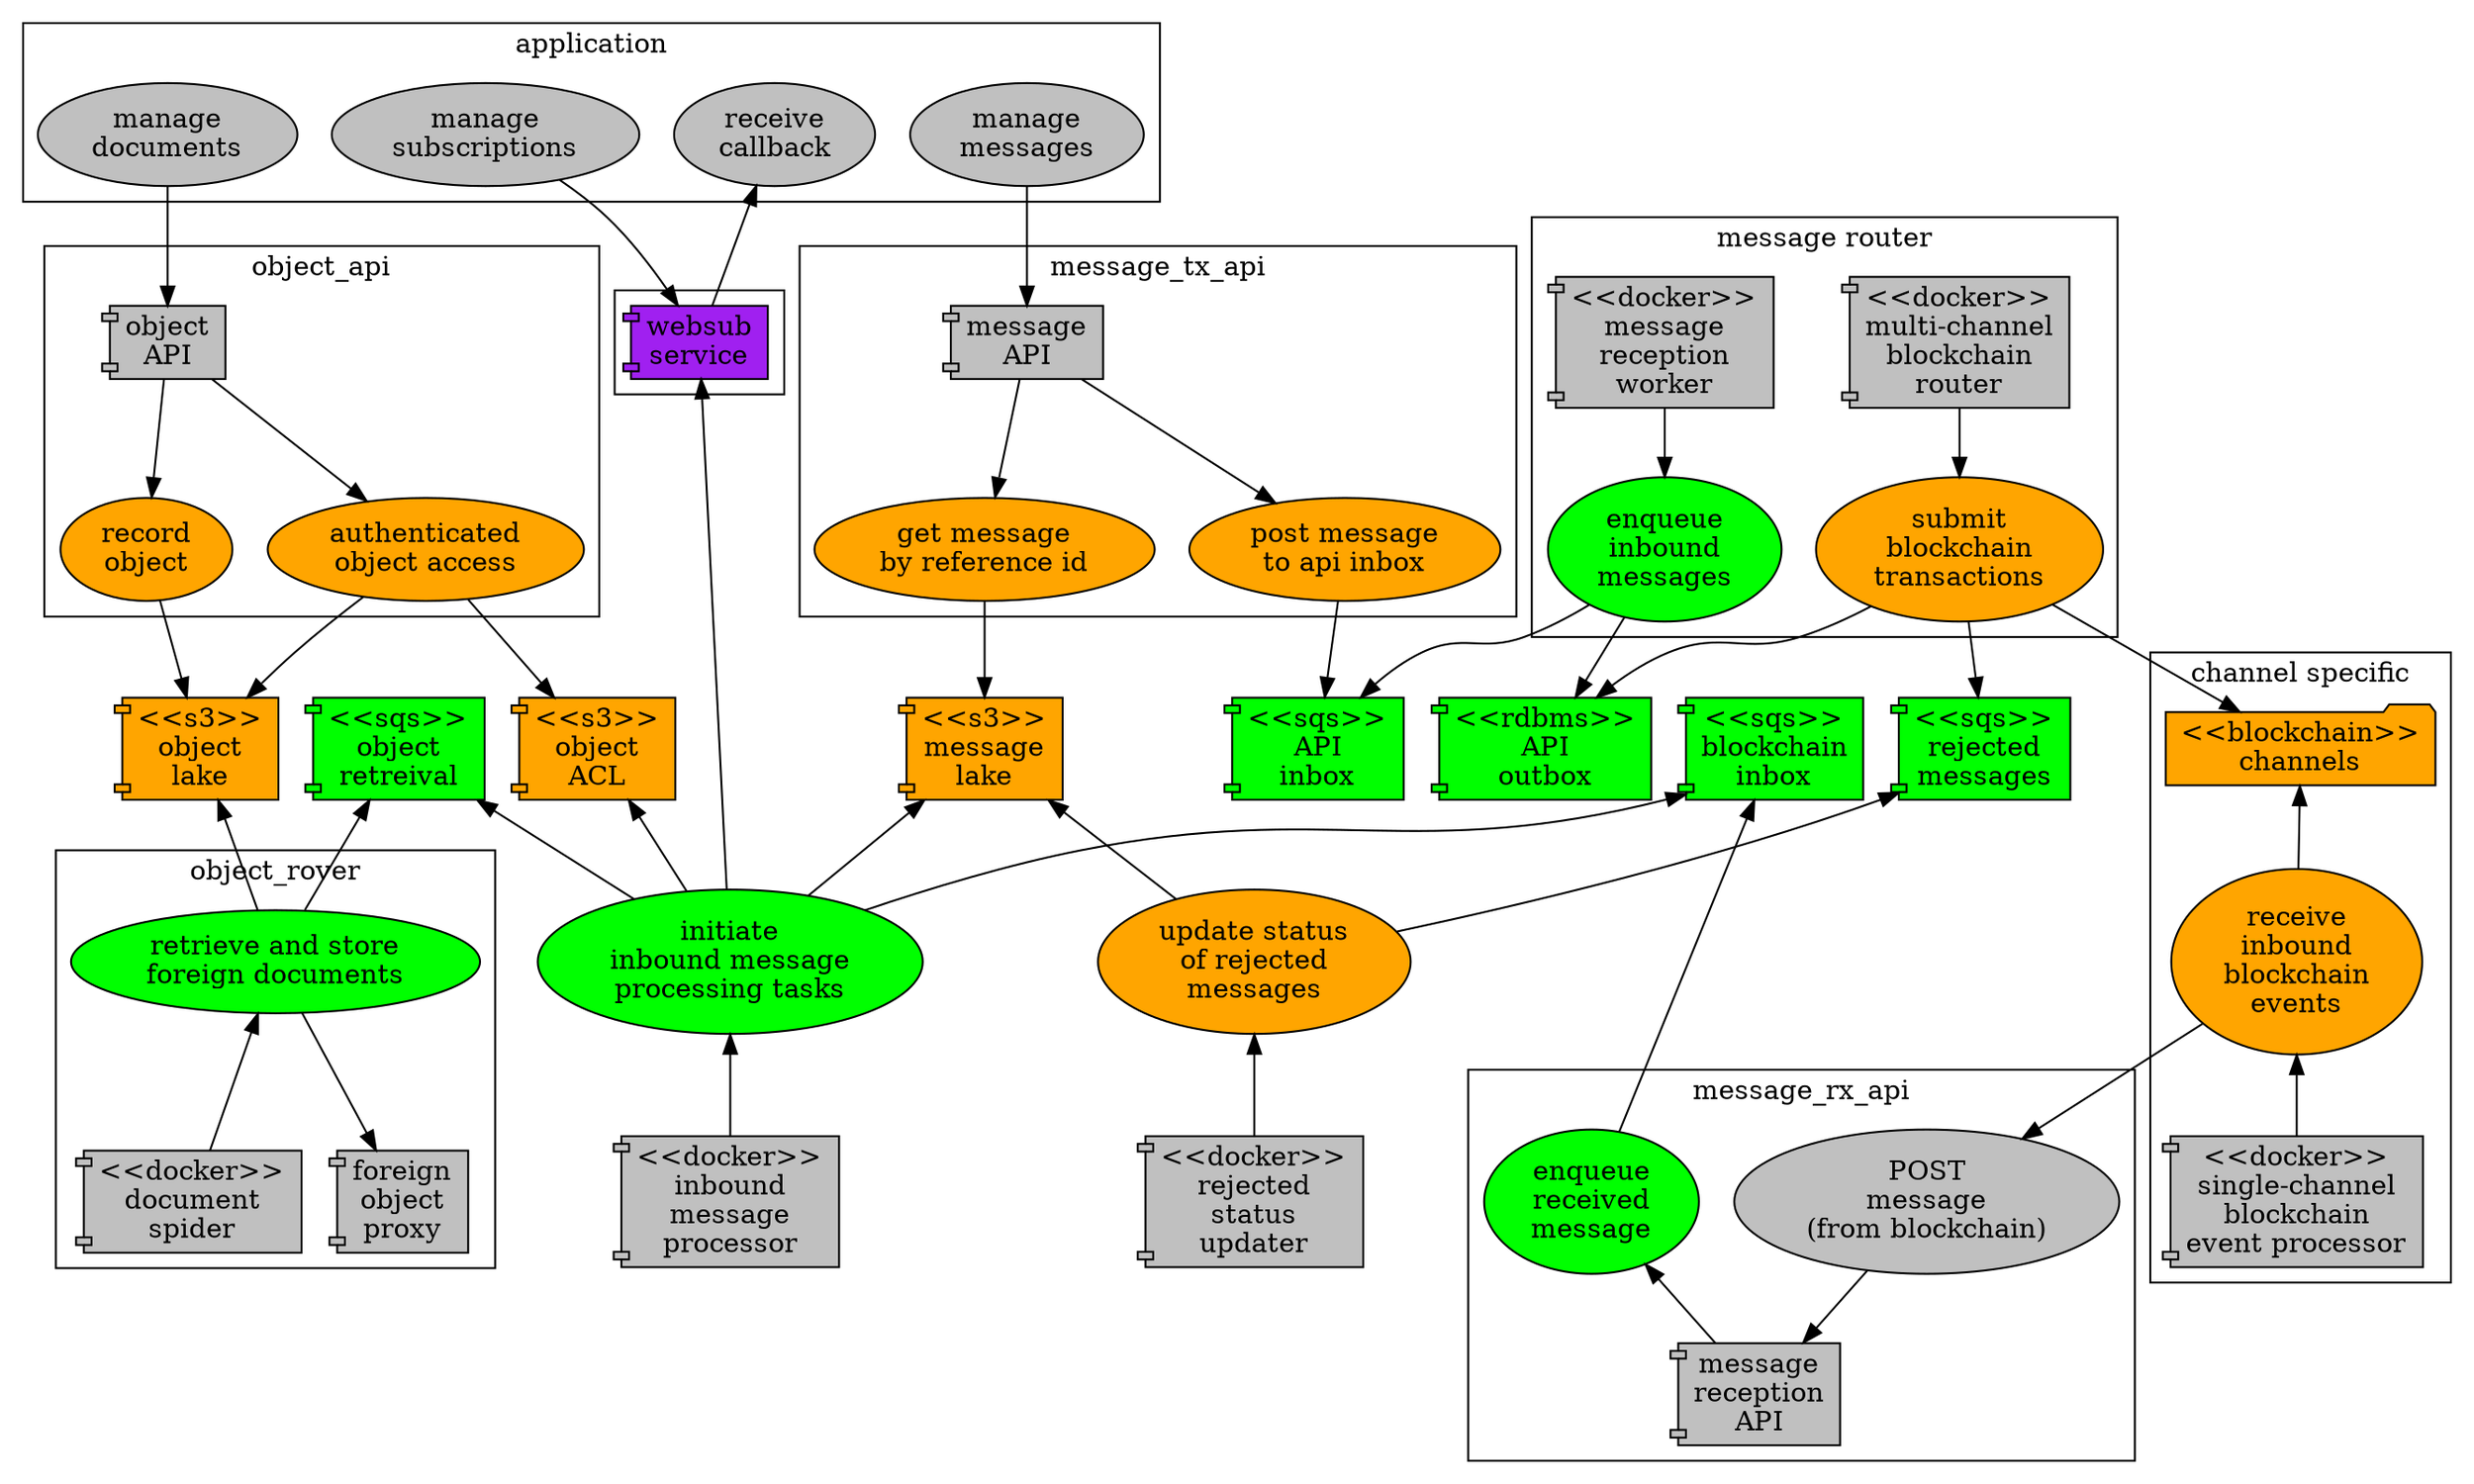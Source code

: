 digraph d {
node [shape=component style=filled fillcolor=grey];

subgraph cluster_app {
    label="application";
    ucp_doc [label="manage\ndocuments" shape=ellipse];
    ucp_sub [label="manage\nsubscriptions" shape=ellipse];
    ucp_msg [label="manage\nmessages" shape=ellipse];
    uc_rx_callback [label="receive\ncallback" shape=ellipse];
}

subgraph cluster_obj {
    label="object_api";
    doc_api [label="object\nAPI" shape=component];
    uc_record_object [
        label="record\nobject"
        shape=ellipse
        fillcolor=orange
    ];
    uc_authenticated_object_access [
        label="authenticated\nobject access"
        shape=ellipse
        fillcolor=orange
    ];
}
ucp_doc -> doc_api;

subgraph cluster_message_tx_api {
    label="message_tx_api";
    msg_api [label="message\nAPI" shape=component];
    uc_check_message [
        label="get message\nby reference id"
        shape=ellipse
        fillcolor=orange
    ];
    uc_submit_message [
        label="post message\nto api inbox"
        shape=ellipse
        fillcolor=orange
    ];
}

subgraph cluster_object_rover {
    label="object_rover";
    uc_get_objects [
        label="retrieve and store\nforeign documents"
        shape=ellipse
        fillcolor=green
    ];
    spider [label="<<docker>>\ndocument\nspider"];
    repo_foreign_objects [label="foreign\nobject\nproxy"];    
}

subgraph cluster_message_rx_api {
    label="message_rx_api";
    post_msg_from_bc [
        label="POST\nmessage\n(from blockchain)"
        shape=ellipse
    ];
    reception_api [label="message\nreception\nAPI"]
    uc_enqueue_received_message [
        label="enqueue\nreceived\nmessage"
        shape=ellipse
        fillcolor=green
    ];
}

subgraph cluster_router {
    label="message router";
    mcu [label="<<docker>>\nmulti-channel\nblockchain\nrouter"];
    uc_bc_tx_submit [
        label="submit\nblockchain\ntransactions"
        shape=ellipse
        fillcolor=orange
    ];
    w_api_inout [label="<<docker>>\nmessage\nreception\nworker"];
    uc_api_inout [
        label="enqueue\ninbound\nmessages"
        shape=ellipse fillcolor=green
    ];
}
uc_api_inout -> repo_api_inbox;
uc_api_inout -> repo_api_outbox;
w_api_inout -> uc_api_inout;


repo_bc_inbox -> uc_enqueue_received_message [dir=back];
uc_enqueue_received_message -> reception_api [dir=back];

ucp_msg -> msg_api;

repo_api_outbox [label="<<rdbms>>\nAPI\noutbox" fillcolor=green];
repo_api_inbox [label="<<sqs>>\nAPI\ninbox" fillcolor=green];
repo_bc_inbox [label="<<sqs>>\nblockchain\ninbox" fillcolor=green];
subgraph cluster_ws {
   websub [label="websub\nservice" fillcolor=purple];
}
repo_message_lake [label="<<s3>>\nmessage\nlake" fillcolor=orange];
repo_object_lake [label="<<s3>>\nobject\nlake" fillcolor=orange];
repo_object_acl [label="<<s3>>\nobject\nACL" fillcolor=orange];
repo_object_ret_q [
    label="<<sqs>>\nobject\nretreival"
    fillcolor=green
];

ucp_sub -> websub;

uc_get_objects -> repo_foreign_objects;

doc_api -> uc_authenticated_object_access -> repo_object_acl;
uc_authenticated_object_access -> repo_object_lake;
doc_api -> uc_record_object -> repo_object_lake;

msg_api -> uc_check_message -> repo_message_lake;
msg_api -> uc_submit_message -> repo_api_inbox;

repo_rejected_messages [
    label="<<sqs>>\nrejected\nmessages"
    fillcolor=green
];
mcu -> uc_bc_tx_submit;
uc_bc_tx_submit -> repo_api_outbox;
uc_bc_tx_submit -> repo_bc_channel;
uc_bc_tx_submit -> repo_rejected_messages;

uc_update_status_rejected [
    label="update status\nof rejected\nmessages"
    shape=ellipse
    fillcolor=orange
];
repo_rejected_messages -> uc_update_status_rejected [dir=back];
repo_message_lake -> uc_update_status_rejected [dir=back];
w_status_updater [label="<<docker>>\nrejected\nstatus\nupdater"]
uc_update_status_rejected -> w_status_updater [dir=back];

subgraph cluster_chan {
    label="channel specific";
    repo_bc_channel [
        label="<<blockchain>>\nchannels"
    	fillcolor=orange
    	shape=folder
    ];
    scbcep [
        label="<<docker>>\nsingle-channel\nblockchain\nevent processor"
    ];
    uc_bc_rx_events [
        label="receive\ninbound\nblockchain\nevents"
    	shape=ellipse
    	fillcolor=orange
    ];
    uc_bc_rx_events -> scbcep [dir=back];
}
repo_bc_channel -> uc_bc_rx_events [dir=back];

mp [label="<<docker>>\ninbound\nmessage\nprocessor"]
uc_bc_proc_events [
    label="initiate\ninbound message\nprocessing tasks"
    shape=ellipse
    fillcolor=green
];
repo_bc_inbox -> uc_bc_proc_events [dir=back];
uc_bc_proc_events -> mp [dir=back];
websub -> uc_bc_proc_events [dir=back];
repo_object_acl -> uc_bc_proc_events [dir=back];
repo_message_lake -> uc_bc_proc_events [dir=back];
repo_object_ret_q -> uc_bc_proc_events [dir=back];

uc_rx_callback -> websub [dir=back];

repo_object_lake -> uc_get_objects [dir=back];
repo_object_ret_q -> uc_get_objects [dir=back];

post_msg_from_bc -> reception_api;
uc_bc_rx_events -> post_msg_from_bc;

uc_get_objects -> spider [dir=back];
}
